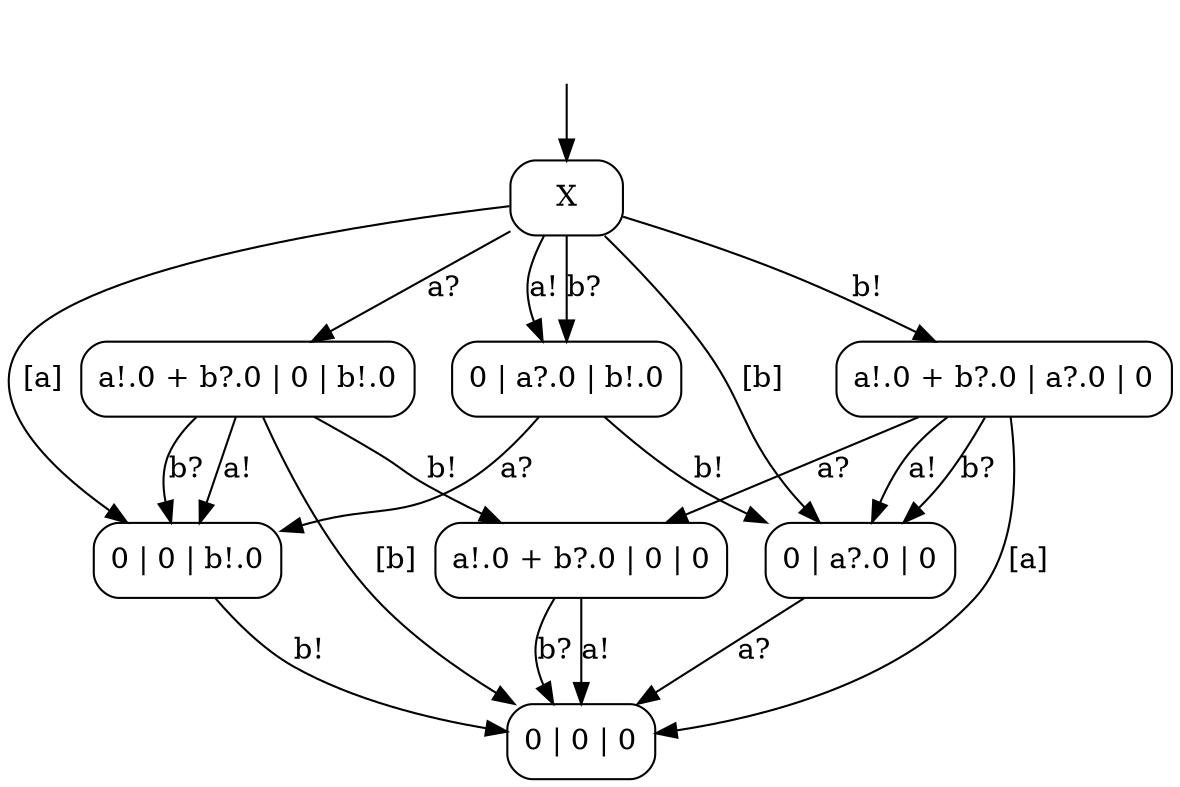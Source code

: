 digraph 
{
0 [shape = plaintext, label = ""]
1 [shape = box, label = "X", style = rounded];
2 [shape = box, label = "0 | 0 | b!.0", style = rounded];
3 [shape = box, label = "0 | 0 | 0", style = rounded];
2 -> 3[label = "b!"]
1 -> 2[label = "[a]"]
4 [shape = box, label = "0 | a?.0 | 0", style = rounded];
4 -> 3[label = "a?"]
1 -> 4[label = "[b]"]
5 [shape = box, label = "0 | a?.0 | b!.0", style = rounded];
5 -> 2[label = "a?"]
5 -> 4[label = "b!"]
1 -> 5[label = "a!"]
1 -> 5[label = "b?"]
6 [shape = box, label = "a!.0 + b?.0 | 0 | b!.0", style = rounded];
6 -> 3[label = "[b]"]
6 -> 2[label = "a!"]
6 -> 2[label = "b?"]
7 [shape = box, label = "a!.0 + b?.0 | 0 | 0", style = rounded];
7 -> 3[label = "a!"]
7 -> 3[label = "b?"]
6 -> 7[label = "b!"]
1 -> 6[label = "a?"]
8 [shape = box, label = "a!.0 + b?.0 | a?.0 | 0", style = rounded];
8 -> 3[label = "[a]"]
8 -> 4[label = "a!"]
8 -> 4[label = "b?"]
8 -> 7[label = "a?"]
1 -> 8[label = "b!"]
0 -> 1
}